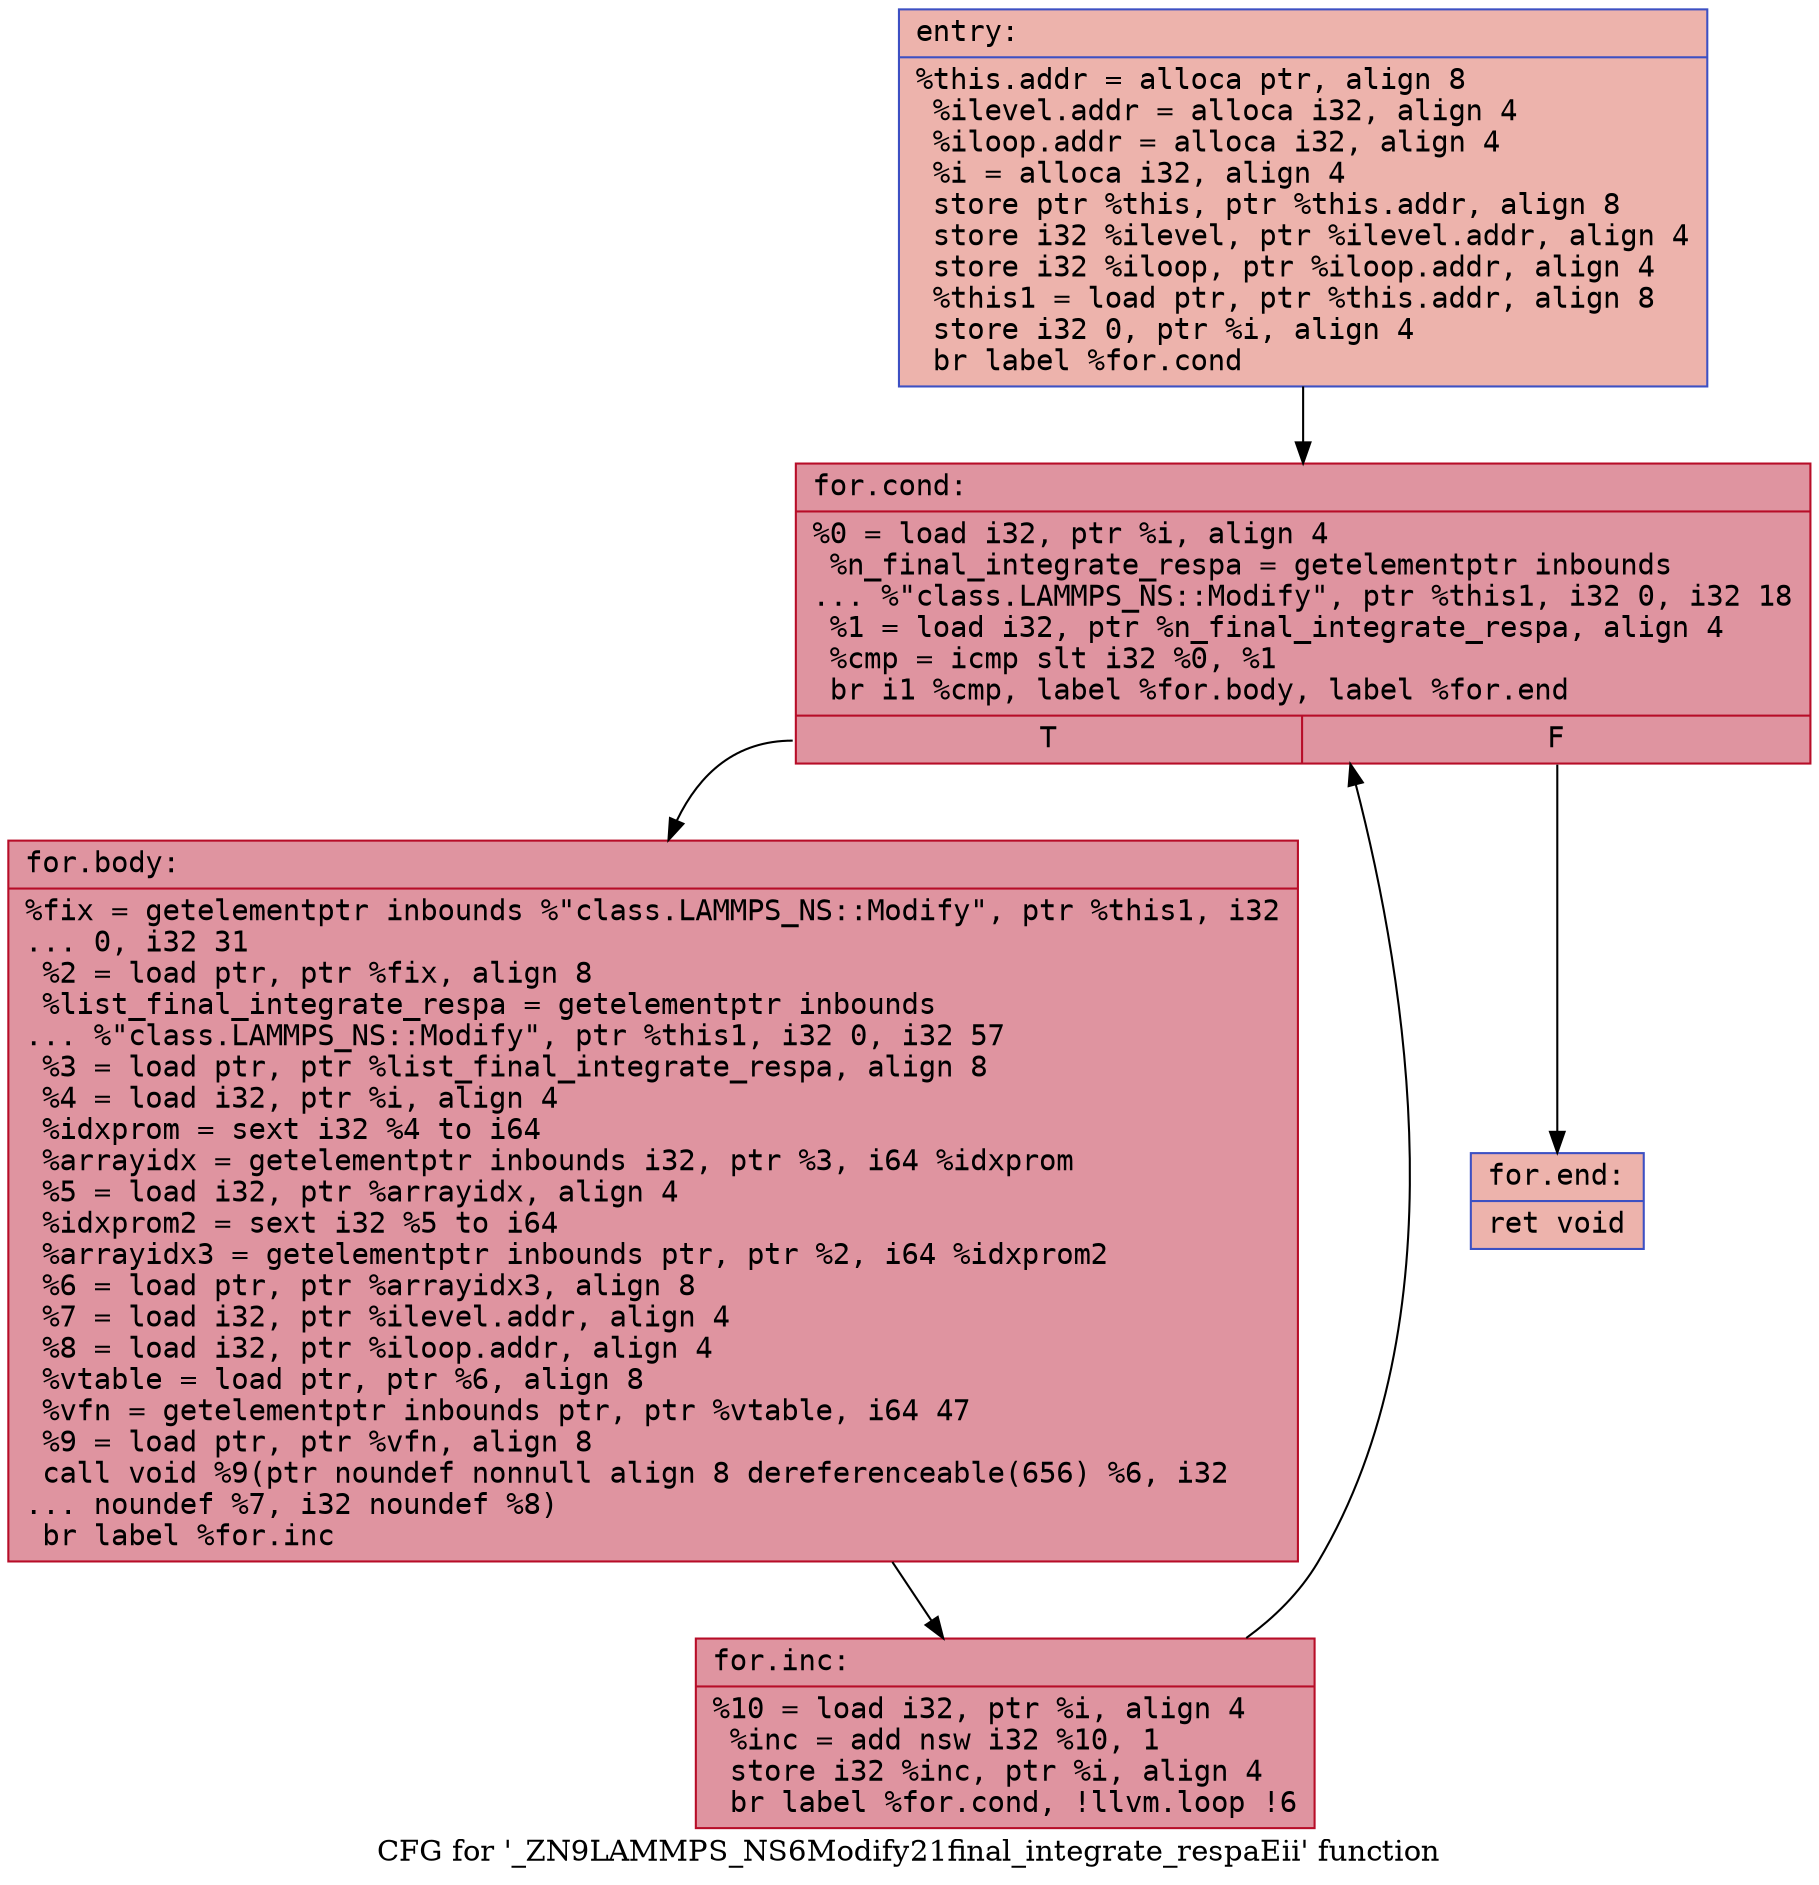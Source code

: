 digraph "CFG for '_ZN9LAMMPS_NS6Modify21final_integrate_respaEii' function" {
	label="CFG for '_ZN9LAMMPS_NS6Modify21final_integrate_respaEii' function";

	Node0x561f162eaa50 [shape=record,color="#3d50c3ff", style=filled, fillcolor="#d6524470" fontname="Courier",label="{entry:\l|  %this.addr = alloca ptr, align 8\l  %ilevel.addr = alloca i32, align 4\l  %iloop.addr = alloca i32, align 4\l  %i = alloca i32, align 4\l  store ptr %this, ptr %this.addr, align 8\l  store i32 %ilevel, ptr %ilevel.addr, align 4\l  store i32 %iloop, ptr %iloop.addr, align 4\l  %this1 = load ptr, ptr %this.addr, align 8\l  store i32 0, ptr %i, align 4\l  br label %for.cond\l}"];
	Node0x561f162eaa50 -> Node0x561f162eafc0[tooltip="entry -> for.cond\nProbability 100.00%" ];
	Node0x561f162eafc0 [shape=record,color="#b70d28ff", style=filled, fillcolor="#b70d2870" fontname="Courier",label="{for.cond:\l|  %0 = load i32, ptr %i, align 4\l  %n_final_integrate_respa = getelementptr inbounds\l... %\"class.LAMMPS_NS::Modify\", ptr %this1, i32 0, i32 18\l  %1 = load i32, ptr %n_final_integrate_respa, align 4\l  %cmp = icmp slt i32 %0, %1\l  br i1 %cmp, label %for.body, label %for.end\l|{<s0>T|<s1>F}}"];
	Node0x561f162eafc0:s0 -> Node0x561f162eb3e0[tooltip="for.cond -> for.body\nProbability 96.88%" ];
	Node0x561f162eafc0:s1 -> Node0x561f162ea950[tooltip="for.cond -> for.end\nProbability 3.12%" ];
	Node0x561f162eb3e0 [shape=record,color="#b70d28ff", style=filled, fillcolor="#b70d2870" fontname="Courier",label="{for.body:\l|  %fix = getelementptr inbounds %\"class.LAMMPS_NS::Modify\", ptr %this1, i32\l... 0, i32 31\l  %2 = load ptr, ptr %fix, align 8\l  %list_final_integrate_respa = getelementptr inbounds\l... %\"class.LAMMPS_NS::Modify\", ptr %this1, i32 0, i32 57\l  %3 = load ptr, ptr %list_final_integrate_respa, align 8\l  %4 = load i32, ptr %i, align 4\l  %idxprom = sext i32 %4 to i64\l  %arrayidx = getelementptr inbounds i32, ptr %3, i64 %idxprom\l  %5 = load i32, ptr %arrayidx, align 4\l  %idxprom2 = sext i32 %5 to i64\l  %arrayidx3 = getelementptr inbounds ptr, ptr %2, i64 %idxprom2\l  %6 = load ptr, ptr %arrayidx3, align 8\l  %7 = load i32, ptr %ilevel.addr, align 4\l  %8 = load i32, ptr %iloop.addr, align 4\l  %vtable = load ptr, ptr %6, align 8\l  %vfn = getelementptr inbounds ptr, ptr %vtable, i64 47\l  %9 = load ptr, ptr %vfn, align 8\l  call void %9(ptr noundef nonnull align 8 dereferenceable(656) %6, i32\l... noundef %7, i32 noundef %8)\l  br label %for.inc\l}"];
	Node0x561f162eb3e0 -> Node0x561f162ec0a0[tooltip="for.body -> for.inc\nProbability 100.00%" ];
	Node0x561f162ec0a0 [shape=record,color="#b70d28ff", style=filled, fillcolor="#b70d2870" fontname="Courier",label="{for.inc:\l|  %10 = load i32, ptr %i, align 4\l  %inc = add nsw i32 %10, 1\l  store i32 %inc, ptr %i, align 4\l  br label %for.cond, !llvm.loop !6\l}"];
	Node0x561f162ec0a0 -> Node0x561f162eafc0[tooltip="for.inc -> for.cond\nProbability 100.00%" ];
	Node0x561f162ea950 [shape=record,color="#3d50c3ff", style=filled, fillcolor="#d6524470" fontname="Courier",label="{for.end:\l|  ret void\l}"];
}
